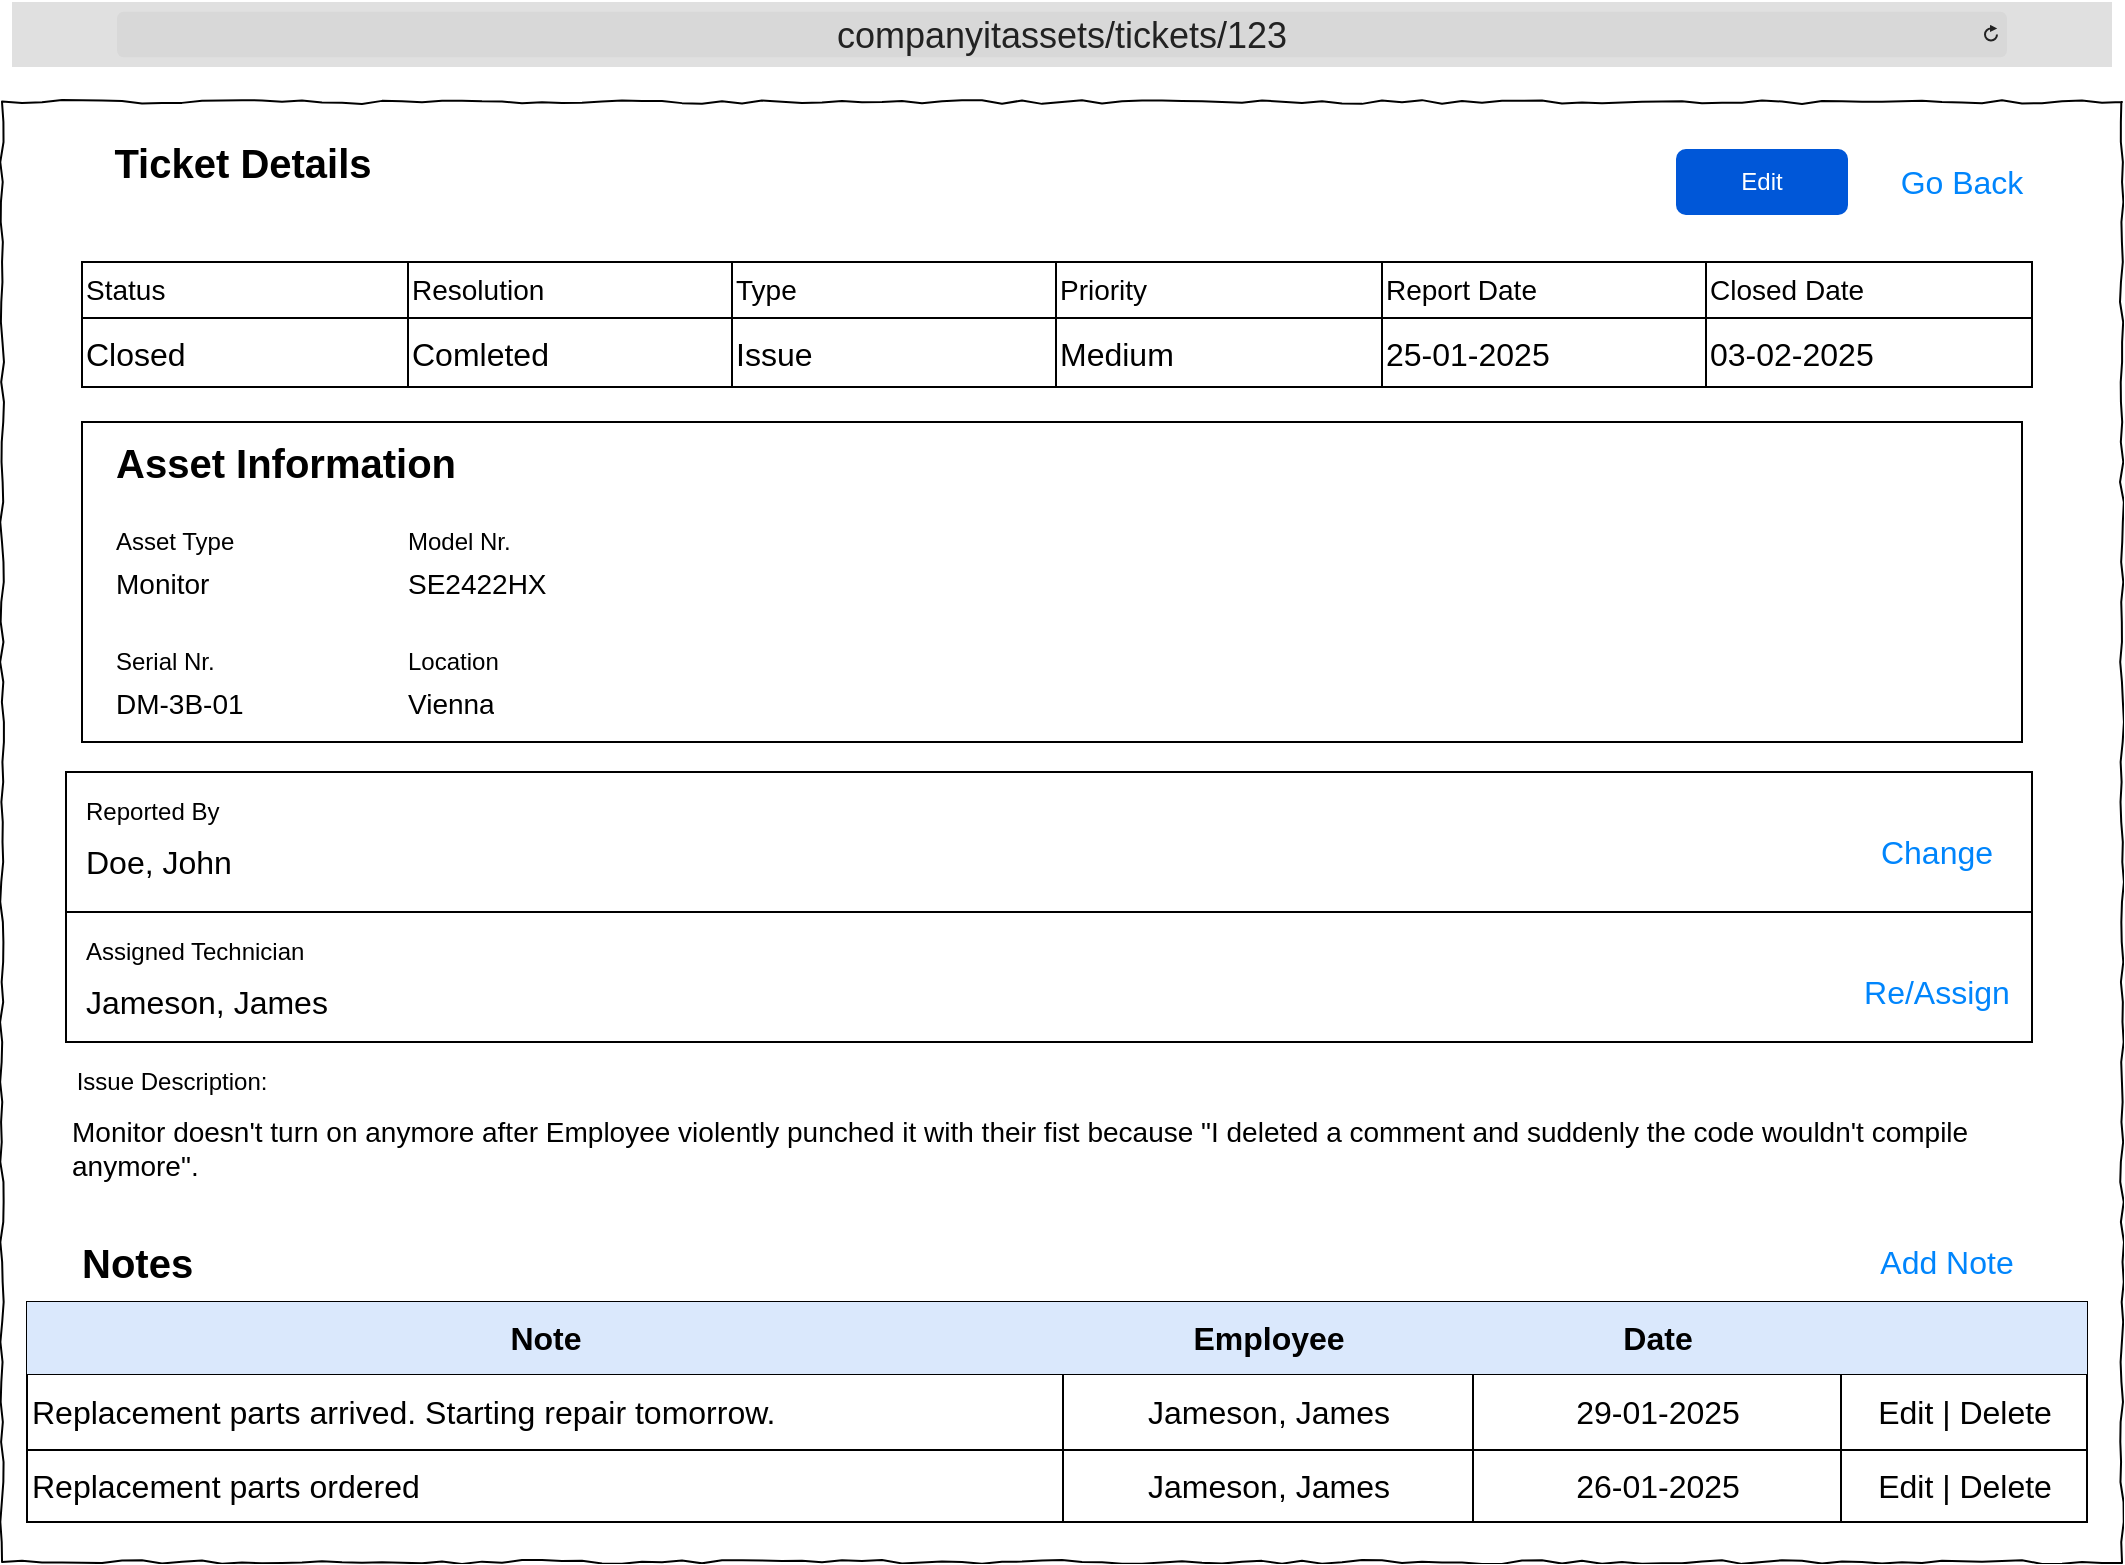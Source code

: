 <mxfile version="26.0.10">
  <diagram name="Page-1" id="03018318-947c-dd8e-b7a3-06fadd420f32">
    <mxGraphModel dx="3354" dy="1258" grid="1" gridSize="10" guides="1" tooltips="1" connect="1" arrows="1" fold="1" page="1" pageScale="1" pageWidth="1100" pageHeight="850" background="none" math="0" shadow="0">
      <root>
        <mxCell id="0" />
        <mxCell id="1" parent="0" />
        <mxCell id="677b7b8949515195-1" value="" style="whiteSpace=wrap;html=1;rounded=0;shadow=0;labelBackgroundColor=none;strokeColor=#000000;strokeWidth=1;fillColor=none;fontFamily=Verdana;fontSize=12;fontColor=#000000;align=center;comic=1;" parent="1" vertex="1">
          <mxGeometry x="15" y="50" width="1060" height="730" as="geometry" />
        </mxCell>
        <mxCell id="OAiZcJJfhNWTlkDqbusg-6" value="" style="rounded=0;whiteSpace=wrap;html=1;fillColor=none;" vertex="1" parent="1">
          <mxGeometry x="47" y="385" width="983" height="70" as="geometry" />
        </mxCell>
        <mxCell id="OAiZcJJfhNWTlkDqbusg-5" value="" style="rounded=0;whiteSpace=wrap;html=1;fillColor=none;" vertex="1" parent="1">
          <mxGeometry x="47" y="455" width="983" height="65" as="geometry" />
        </mxCell>
        <mxCell id="ELZsl5hJJOaM7VQSEPj--4" value="" style="rounded=0;whiteSpace=wrap;html=1;fillColor=none;" parent="1" vertex="1">
          <mxGeometry x="55" y="210" width="970" height="160" as="geometry" />
        </mxCell>
        <mxCell id="q4BZEvWAXVgxHDnkbYNj-131" value="Edit" style="rounded=1;fillColor=#0057D8;strokeColor=none;html=1;whiteSpace=wrap;fontColor=#ffffff;align=center;verticalAlign=middle;fontStyle=0;fontSize=12;sketch=0;" parent="1" vertex="1">
          <mxGeometry x="852" y="73.5" width="86" height="33" as="geometry" />
        </mxCell>
        <mxCell id="zX-MKMj06BqSPDNbv460-1" value="&lt;font style=&quot;font-size: 18px;&quot;&gt;companyitassets/tickets/123&lt;/font&gt;" style="html=1;strokeWidth=1;shadow=0;dashed=0;shape=mxgraph.ios7ui.url;fillColor=#e0e0e0;strokeColor=#c0c0c0;buttonText=;strokeColor2=#222222;fontColor=#222222;fontSize=8;spacingTop=2;align=center;whiteSpace=wrap;" parent="1" vertex="1">
          <mxGeometry x="20" width="1050" height="32.5" as="geometry" />
        </mxCell>
        <mxCell id="qXXK7IakLX90gNUS_IdI-1" value="&lt;font style=&quot;font-size: 20px;&quot;&gt;Ticket Details&lt;/font&gt;" style="text;strokeColor=none;fillColor=none;html=1;fontSize=24;fontStyle=1;verticalAlign=middle;align=center;" parent="1" vertex="1">
          <mxGeometry x="50" y="60" width="170" height="40" as="geometry" />
        </mxCell>
        <UserObject label="Asset Type" placeholders="1" name="Variable" id="qXXK7IakLX90gNUS_IdI-4">
          <mxCell style="text;html=1;strokeColor=none;fillColor=none;align=left;verticalAlign=middle;whiteSpace=wrap;overflow=hidden;" parent="1" vertex="1">
            <mxGeometry x="70" y="260" width="70" height="20" as="geometry" />
          </mxCell>
        </UserObject>
        <UserObject label="&lt;font style=&quot;font-size: 14px;&quot;&gt;Monitor&lt;/font&gt;" placeholders="1" name="Variable" id="qXXK7IakLX90gNUS_IdI-5">
          <mxCell style="text;html=1;strokeColor=none;fillColor=none;align=left;verticalAlign=middle;whiteSpace=wrap;overflow=hidden;" parent="1" vertex="1">
            <mxGeometry x="70" y="280" width="110" height="20" as="geometry" />
          </mxCell>
        </UserObject>
        <UserObject label="&lt;span style=&quot;text-align: center;&quot;&gt;&lt;font style=&quot;font-size: 14px;&quot;&gt;SE2422HX&lt;/font&gt;&lt;/span&gt;" placeholders="1" name="Variable" id="qXXK7IakLX90gNUS_IdI-8">
          <mxCell style="text;html=1;strokeColor=none;fillColor=none;align=left;verticalAlign=middle;whiteSpace=wrap;overflow=hidden;" parent="1" vertex="1">
            <mxGeometry x="216" y="280" width="110" height="20" as="geometry" />
          </mxCell>
        </UserObject>
        <UserObject label="Model Nr." placeholders="1" name="Variable" id="qXXK7IakLX90gNUS_IdI-9">
          <mxCell style="text;html=1;strokeColor=none;fillColor=none;align=left;verticalAlign=middle;whiteSpace=wrap;overflow=hidden;" parent="1" vertex="1">
            <mxGeometry x="216" y="260" width="90" height="20" as="geometry" />
          </mxCell>
        </UserObject>
        <UserObject label="&lt;font style=&quot;font-size: 14px;&quot;&gt;Vienna&lt;/font&gt;" placeholders="1" name="Variable" id="qXXK7IakLX90gNUS_IdI-12">
          <mxCell style="text;html=1;strokeColor=none;fillColor=none;align=left;verticalAlign=middle;whiteSpace=wrap;overflow=hidden;" parent="1" vertex="1">
            <mxGeometry x="216" y="340" width="110" height="20" as="geometry" />
          </mxCell>
        </UserObject>
        <UserObject label="Location" placeholders="1" name="Variable" id="qXXK7IakLX90gNUS_IdI-13">
          <mxCell style="text;html=1;strokeColor=none;fillColor=none;align=left;verticalAlign=middle;whiteSpace=wrap;overflow=hidden;" parent="1" vertex="1">
            <mxGeometry x="216" y="320" width="90" height="20" as="geometry" />
          </mxCell>
        </UserObject>
        <mxCell id="qXXK7IakLX90gNUS_IdI-18" value="Go Back" style="html=1;shadow=0;dashed=0;shape=mxgraph.bootstrap.rrect;rSize=5;strokeColor=none;strokeWidth=1;fillColor=none;fontColor=#0085FC;whiteSpace=wrap;align=center;verticalAlign=middle;spacingLeft=0;fontStyle=0;fontSize=16;spacing=5;" parent="1" vertex="1">
          <mxGeometry x="960" y="70" width="70" height="40" as="geometry" />
        </mxCell>
        <UserObject label="Serial Nr." placeholders="1" name="Variable" id="10XDzdRVasA_GGK3fKtw-1">
          <mxCell style="text;html=1;strokeColor=none;fillColor=none;align=left;verticalAlign=middle;whiteSpace=wrap;overflow=hidden;" parent="1" vertex="1">
            <mxGeometry x="70" y="320" width="90" height="20" as="geometry" />
          </mxCell>
        </UserObject>
        <UserObject label="&lt;span style=&quot;font-size: 14px;&quot;&gt;DM-3B-01&lt;/span&gt;" placeholders="1" name="Variable" id="10XDzdRVasA_GGK3fKtw-2">
          <mxCell style="text;html=1;strokeColor=none;fillColor=none;align=left;verticalAlign=middle;whiteSpace=wrap;overflow=hidden;" parent="1" vertex="1">
            <mxGeometry x="70" y="340" width="160" height="20" as="geometry" />
          </mxCell>
        </UserObject>
        <mxCell id="ELZsl5hJJOaM7VQSEPj--1" value="Asset Information" style="text;strokeColor=none;fillColor=none;html=1;fontSize=20;fontStyle=1;verticalAlign=middle;align=left;" parent="1" vertex="1">
          <mxGeometry x="70" y="210" width="100" height="40" as="geometry" />
        </mxCell>
        <mxCell id="ELZsl5hJJOaM7VQSEPj--19" value="" style="shape=table;startSize=0;container=1;collapsible=0;childLayout=tableLayout;fontSize=16;fillColor=none;" parent="1" vertex="1">
          <mxGeometry x="55" y="130" width="975" height="62.5" as="geometry" />
        </mxCell>
        <mxCell id="ELZsl5hJJOaM7VQSEPj--20" value="" style="shape=tableRow;horizontal=0;startSize=0;swimlaneHead=0;swimlaneBody=0;strokeColor=inherit;top=0;left=0;bottom=0;right=0;collapsible=0;dropTarget=0;fillColor=none;points=[[0,0.5],[1,0.5]];portConstraint=eastwest;fontSize=16;" parent="ELZsl5hJJOaM7VQSEPj--19" vertex="1">
          <mxGeometry width="975" height="28" as="geometry" />
        </mxCell>
        <mxCell id="ELZsl5hJJOaM7VQSEPj--21" value="Status" style="shape=partialRectangle;html=1;whiteSpace=wrap;connectable=0;strokeColor=inherit;overflow=hidden;fillColor=none;top=0;left=0;bottom=0;right=0;pointerEvents=1;fontSize=14;align=left;" parent="ELZsl5hJJOaM7VQSEPj--20" vertex="1">
          <mxGeometry width="163" height="28" as="geometry">
            <mxRectangle width="163" height="28" as="alternateBounds" />
          </mxGeometry>
        </mxCell>
        <mxCell id="ELZsl5hJJOaM7VQSEPj--22" value="Resolution" style="shape=partialRectangle;html=1;whiteSpace=wrap;connectable=0;strokeColor=inherit;overflow=hidden;fillColor=none;top=0;left=0;bottom=0;right=0;pointerEvents=1;fontSize=14;align=left;" parent="ELZsl5hJJOaM7VQSEPj--20" vertex="1">
          <mxGeometry x="163" width="162" height="28" as="geometry">
            <mxRectangle width="162" height="28" as="alternateBounds" />
          </mxGeometry>
        </mxCell>
        <mxCell id="ELZsl5hJJOaM7VQSEPj--23" value="Type" style="shape=partialRectangle;html=1;whiteSpace=wrap;connectable=0;strokeColor=inherit;overflow=hidden;fillColor=none;top=0;left=0;bottom=0;right=0;pointerEvents=1;fontSize=14;align=left;" parent="ELZsl5hJJOaM7VQSEPj--20" vertex="1">
          <mxGeometry x="325" width="162" height="28" as="geometry">
            <mxRectangle width="162" height="28" as="alternateBounds" />
          </mxGeometry>
        </mxCell>
        <mxCell id="ELZsl5hJJOaM7VQSEPj--32" value="Priority" style="shape=partialRectangle;html=1;whiteSpace=wrap;connectable=0;strokeColor=inherit;overflow=hidden;fillColor=none;top=0;left=0;bottom=0;right=0;pointerEvents=1;fontSize=14;align=left;" parent="ELZsl5hJJOaM7VQSEPj--20" vertex="1">
          <mxGeometry x="487" width="163" height="28" as="geometry">
            <mxRectangle width="163" height="28" as="alternateBounds" />
          </mxGeometry>
        </mxCell>
        <mxCell id="ELZsl5hJJOaM7VQSEPj--34" value="Report Date" style="shape=partialRectangle;html=1;whiteSpace=wrap;connectable=0;strokeColor=inherit;overflow=hidden;fillColor=none;top=0;left=0;bottom=0;right=0;pointerEvents=1;fontSize=14;align=left;" parent="ELZsl5hJJOaM7VQSEPj--20" vertex="1">
          <mxGeometry x="650" width="162" height="28" as="geometry">
            <mxRectangle width="162" height="28" as="alternateBounds" />
          </mxGeometry>
        </mxCell>
        <mxCell id="ELZsl5hJJOaM7VQSEPj--36" value="Closed Date" style="shape=partialRectangle;html=1;whiteSpace=wrap;connectable=0;strokeColor=inherit;overflow=hidden;fillColor=none;top=0;left=0;bottom=0;right=0;pointerEvents=1;fontSize=14;align=left;" parent="ELZsl5hJJOaM7VQSEPj--20" vertex="1">
          <mxGeometry x="812" width="163" height="28" as="geometry">
            <mxRectangle width="163" height="28" as="alternateBounds" />
          </mxGeometry>
        </mxCell>
        <mxCell id="ELZsl5hJJOaM7VQSEPj--24" value="" style="shape=tableRow;horizontal=0;startSize=0;swimlaneHead=0;swimlaneBody=0;strokeColor=inherit;top=0;left=0;bottom=0;right=0;collapsible=0;dropTarget=0;fillColor=none;points=[[0,0.5],[1,0.5]];portConstraint=eastwest;fontSize=16;" parent="ELZsl5hJJOaM7VQSEPj--19" vertex="1">
          <mxGeometry y="28" width="975" height="35" as="geometry" />
        </mxCell>
        <mxCell id="ELZsl5hJJOaM7VQSEPj--25" value="Closed" style="shape=partialRectangle;html=1;whiteSpace=wrap;connectable=0;strokeColor=inherit;overflow=hidden;fillColor=none;top=0;left=0;bottom=0;right=0;pointerEvents=1;fontSize=16;align=left;" parent="ELZsl5hJJOaM7VQSEPj--24" vertex="1">
          <mxGeometry width="163" height="35" as="geometry">
            <mxRectangle width="163" height="35" as="alternateBounds" />
          </mxGeometry>
        </mxCell>
        <mxCell id="ELZsl5hJJOaM7VQSEPj--26" value="Comleted" style="shape=partialRectangle;html=1;whiteSpace=wrap;connectable=0;strokeColor=inherit;overflow=hidden;fillColor=none;top=0;left=0;bottom=0;right=0;pointerEvents=1;fontSize=16;align=left;" parent="ELZsl5hJJOaM7VQSEPj--24" vertex="1">
          <mxGeometry x="163" width="162" height="35" as="geometry">
            <mxRectangle width="162" height="35" as="alternateBounds" />
          </mxGeometry>
        </mxCell>
        <mxCell id="ELZsl5hJJOaM7VQSEPj--27" value="Issue" style="shape=partialRectangle;html=1;whiteSpace=wrap;connectable=0;strokeColor=inherit;overflow=hidden;fillColor=none;top=0;left=0;bottom=0;right=0;pointerEvents=1;fontSize=16;align=left;" parent="ELZsl5hJJOaM7VQSEPj--24" vertex="1">
          <mxGeometry x="325" width="162" height="35" as="geometry">
            <mxRectangle width="162" height="35" as="alternateBounds" />
          </mxGeometry>
        </mxCell>
        <mxCell id="ELZsl5hJJOaM7VQSEPj--33" value="Medium" style="shape=partialRectangle;html=1;whiteSpace=wrap;connectable=0;strokeColor=inherit;overflow=hidden;fillColor=none;top=0;left=0;bottom=0;right=0;pointerEvents=1;fontSize=16;align=left;" parent="ELZsl5hJJOaM7VQSEPj--24" vertex="1">
          <mxGeometry x="487" width="163" height="35" as="geometry">
            <mxRectangle width="163" height="35" as="alternateBounds" />
          </mxGeometry>
        </mxCell>
        <mxCell id="ELZsl5hJJOaM7VQSEPj--35" value="25-01-2025" style="shape=partialRectangle;html=1;whiteSpace=wrap;connectable=0;strokeColor=inherit;overflow=hidden;fillColor=none;top=0;left=0;bottom=0;right=0;pointerEvents=1;fontSize=16;align=left;" parent="ELZsl5hJJOaM7VQSEPj--24" vertex="1">
          <mxGeometry x="650" width="162" height="35" as="geometry">
            <mxRectangle width="162" height="35" as="alternateBounds" />
          </mxGeometry>
        </mxCell>
        <mxCell id="ELZsl5hJJOaM7VQSEPj--37" value="03-02-2025" style="shape=partialRectangle;html=1;whiteSpace=wrap;connectable=0;strokeColor=inherit;overflow=hidden;fillColor=none;top=0;left=0;bottom=0;right=0;pointerEvents=1;fontSize=16;align=left;" parent="ELZsl5hJJOaM7VQSEPj--24" vertex="1">
          <mxGeometry x="812" width="163" height="35" as="geometry">
            <mxRectangle width="163" height="35" as="alternateBounds" />
          </mxGeometry>
        </mxCell>
        <mxCell id="ELZsl5hJJOaM7VQSEPj--38" value="Assigned Technician" style="text;html=1;align=left;verticalAlign=middle;whiteSpace=wrap;rounded=0;" parent="1" vertex="1">
          <mxGeometry x="55" y="460" width="127.5" height="30" as="geometry" />
        </mxCell>
        <mxCell id="ELZsl5hJJOaM7VQSEPj--40" value="Jameson, James" style="text;html=1;align=left;verticalAlign=middle;whiteSpace=wrap;rounded=0;fontSize=16;" parent="1" vertex="1">
          <mxGeometry x="55" y="485" width="215" height="30" as="geometry" />
        </mxCell>
        <mxCell id="ELZsl5hJJOaM7VQSEPj--42" value="" style="shape=table;startSize=0;container=1;collapsible=0;childLayout=tableLayout;strokeColor=default;fontSize=16;align=center;" parent="1" vertex="1">
          <mxGeometry x="27.5" y="650" width="1030" height="110" as="geometry" />
        </mxCell>
        <mxCell id="ELZsl5hJJOaM7VQSEPj--43" value="" style="shape=tableRow;horizontal=0;startSize=0;swimlaneHead=0;swimlaneBody=0;strokeColor=inherit;top=0;left=0;bottom=0;right=0;collapsible=0;dropTarget=0;fillColor=none;points=[[0,0.5],[1,0.5]];portConstraint=eastwest;fontSize=16;" parent="ELZsl5hJJOaM7VQSEPj--42" vertex="1">
          <mxGeometry width="1030" height="36" as="geometry" />
        </mxCell>
        <mxCell id="ELZsl5hJJOaM7VQSEPj--44" value="&lt;b&gt;Note&lt;/b&gt;" style="shape=partialRectangle;html=1;whiteSpace=wrap;connectable=0;strokeColor=#6c8ebf;overflow=hidden;fillColor=#dae8fc;top=0;left=0;bottom=0;right=0;pointerEvents=1;fontSize=16;" parent="ELZsl5hJJOaM7VQSEPj--43" vertex="1">
          <mxGeometry width="518" height="36" as="geometry">
            <mxRectangle width="518" height="36" as="alternateBounds" />
          </mxGeometry>
        </mxCell>
        <mxCell id="ELZsl5hJJOaM7VQSEPj--45" value="&lt;b&gt;Employee&lt;/b&gt;" style="shape=partialRectangle;html=1;whiteSpace=wrap;connectable=0;strokeColor=#6c8ebf;overflow=hidden;fillColor=#dae8fc;top=0;left=0;bottom=0;right=0;pointerEvents=1;fontSize=16;" parent="ELZsl5hJJOaM7VQSEPj--43" vertex="1">
          <mxGeometry x="518" width="205" height="36" as="geometry">
            <mxRectangle width="205" height="36" as="alternateBounds" />
          </mxGeometry>
        </mxCell>
        <mxCell id="ELZsl5hJJOaM7VQSEPj--46" value="&lt;b&gt;Date&lt;/b&gt;" style="shape=partialRectangle;html=1;whiteSpace=wrap;connectable=0;strokeColor=#6c8ebf;overflow=hidden;fillColor=#dae8fc;top=0;left=0;bottom=0;right=0;pointerEvents=1;fontSize=16;" parent="ELZsl5hJJOaM7VQSEPj--43" vertex="1">
          <mxGeometry x="723" width="184" height="36" as="geometry">
            <mxRectangle width="184" height="36" as="alternateBounds" />
          </mxGeometry>
        </mxCell>
        <mxCell id="ELZsl5hJJOaM7VQSEPj--57" style="shape=partialRectangle;html=1;whiteSpace=wrap;connectable=0;strokeColor=#6c8ebf;overflow=hidden;fillColor=#dae8fc;top=0;left=0;bottom=0;right=0;pointerEvents=1;fontSize=16;" parent="ELZsl5hJJOaM7VQSEPj--43" vertex="1">
          <mxGeometry x="907" width="123" height="36" as="geometry">
            <mxRectangle width="123" height="36" as="alternateBounds" />
          </mxGeometry>
        </mxCell>
        <mxCell id="ELZsl5hJJOaM7VQSEPj--47" value="" style="shape=tableRow;horizontal=0;startSize=0;swimlaneHead=0;swimlaneBody=0;strokeColor=inherit;top=0;left=0;bottom=0;right=0;collapsible=0;dropTarget=0;fillColor=none;points=[[0,0.5],[1,0.5]];portConstraint=eastwest;fontSize=16;" parent="ELZsl5hJJOaM7VQSEPj--42" vertex="1">
          <mxGeometry y="36" width="1030" height="38" as="geometry" />
        </mxCell>
        <mxCell id="ELZsl5hJJOaM7VQSEPj--48" value="Replacement parts arrived. Starting repair tomorrow." style="shape=partialRectangle;html=1;whiteSpace=wrap;connectable=0;strokeColor=inherit;overflow=hidden;fillColor=none;top=0;left=0;bottom=0;right=0;pointerEvents=1;fontSize=16;align=left;" parent="ELZsl5hJJOaM7VQSEPj--47" vertex="1">
          <mxGeometry width="518" height="38" as="geometry">
            <mxRectangle width="518" height="38" as="alternateBounds" />
          </mxGeometry>
        </mxCell>
        <mxCell id="ELZsl5hJJOaM7VQSEPj--49" value="Jameson, James" style="shape=partialRectangle;html=1;whiteSpace=wrap;connectable=0;strokeColor=inherit;overflow=hidden;fillColor=none;top=0;left=0;bottom=0;right=0;pointerEvents=1;fontSize=16;" parent="ELZsl5hJJOaM7VQSEPj--47" vertex="1">
          <mxGeometry x="518" width="205" height="38" as="geometry">
            <mxRectangle width="205" height="38" as="alternateBounds" />
          </mxGeometry>
        </mxCell>
        <mxCell id="ELZsl5hJJOaM7VQSEPj--50" value="29-01-2025" style="shape=partialRectangle;html=1;whiteSpace=wrap;connectable=0;strokeColor=inherit;overflow=hidden;fillColor=none;top=0;left=0;bottom=0;right=0;pointerEvents=1;fontSize=16;" parent="ELZsl5hJJOaM7VQSEPj--47" vertex="1">
          <mxGeometry x="723" width="184" height="38" as="geometry">
            <mxRectangle width="184" height="38" as="alternateBounds" />
          </mxGeometry>
        </mxCell>
        <mxCell id="ELZsl5hJJOaM7VQSEPj--58" value="&lt;font style=&quot;color: light-dark(rgb(0, 0, 0), rgb(126, 166, 224));&quot;&gt;Edit &lt;/font&gt;&lt;font style=&quot;color: light-dark(rgb(0, 0, 0), rgb(255, 255, 255));&quot;&gt;|&lt;/font&gt;&lt;font style=&quot;color: light-dark(rgb(0, 0, 0), rgb(126, 166, 224));&quot;&gt; &lt;/font&gt;&lt;font style=&quot;color: light-dark(rgb(0, 0, 0), rgb(255, 102, 102));&quot;&gt;Delete&lt;/font&gt;" style="shape=partialRectangle;html=1;whiteSpace=wrap;connectable=0;strokeColor=inherit;overflow=hidden;fillColor=none;top=0;left=0;bottom=0;right=0;pointerEvents=1;fontSize=16;" parent="ELZsl5hJJOaM7VQSEPj--47" vertex="1">
          <mxGeometry x="907" width="123" height="38" as="geometry">
            <mxRectangle width="123" height="38" as="alternateBounds" />
          </mxGeometry>
        </mxCell>
        <mxCell id="ELZsl5hJJOaM7VQSEPj--51" value="" style="shape=tableRow;horizontal=0;startSize=0;swimlaneHead=0;swimlaneBody=0;strokeColor=inherit;top=0;left=0;bottom=0;right=0;collapsible=0;dropTarget=0;fillColor=none;points=[[0,0.5],[1,0.5]];portConstraint=eastwest;fontSize=16;" parent="ELZsl5hJJOaM7VQSEPj--42" vertex="1">
          <mxGeometry y="74" width="1030" height="36" as="geometry" />
        </mxCell>
        <mxCell id="ELZsl5hJJOaM7VQSEPj--52" value="&lt;span style=&quot;&quot;&gt;Replacement parts ordered&lt;/span&gt;" style="shape=partialRectangle;html=1;whiteSpace=wrap;connectable=0;strokeColor=inherit;overflow=hidden;fillColor=none;top=0;left=0;bottom=0;right=0;pointerEvents=1;fontSize=16;align=left;" parent="ELZsl5hJJOaM7VQSEPj--51" vertex="1">
          <mxGeometry width="518" height="36" as="geometry">
            <mxRectangle width="518" height="36" as="alternateBounds" />
          </mxGeometry>
        </mxCell>
        <mxCell id="ELZsl5hJJOaM7VQSEPj--53" value="Jameson, James" style="shape=partialRectangle;html=1;whiteSpace=wrap;connectable=0;strokeColor=inherit;overflow=hidden;fillColor=none;top=0;left=0;bottom=0;right=0;pointerEvents=1;fontSize=16;" parent="ELZsl5hJJOaM7VQSEPj--51" vertex="1">
          <mxGeometry x="518" width="205" height="36" as="geometry">
            <mxRectangle width="205" height="36" as="alternateBounds" />
          </mxGeometry>
        </mxCell>
        <mxCell id="ELZsl5hJJOaM7VQSEPj--54" value="26-01-2025" style="shape=partialRectangle;html=1;whiteSpace=wrap;connectable=0;strokeColor=inherit;overflow=hidden;fillColor=none;top=0;left=0;bottom=0;right=0;pointerEvents=1;fontSize=16;" parent="ELZsl5hJJOaM7VQSEPj--51" vertex="1">
          <mxGeometry x="723" width="184" height="36" as="geometry">
            <mxRectangle width="184" height="36" as="alternateBounds" />
          </mxGeometry>
        </mxCell>
        <mxCell id="ELZsl5hJJOaM7VQSEPj--59" value="&lt;font style=&quot;color: light-dark(rgb(0, 0, 0), rgb(126, 166, 224));&quot;&gt;Edit&amp;nbsp;&lt;/font&gt;&lt;font style=&quot;color: light-dark(rgb(0, 0, 0), rgb(255, 255, 255));&quot;&gt;|&lt;/font&gt;&lt;font style=&quot;color: light-dark(rgb(0, 0, 0), rgb(126, 166, 224));&quot;&gt;&amp;nbsp;&lt;/font&gt;&lt;font style=&quot;color: light-dark(rgb(0, 0, 0), rgb(255, 102, 102));&quot;&gt;Delete&lt;/font&gt;" style="shape=partialRectangle;html=1;whiteSpace=wrap;connectable=0;strokeColor=inherit;overflow=hidden;fillColor=none;top=0;left=0;bottom=0;right=0;pointerEvents=1;fontSize=16;" parent="ELZsl5hJJOaM7VQSEPj--51" vertex="1">
          <mxGeometry x="907" width="123" height="36" as="geometry">
            <mxRectangle width="123" height="36" as="alternateBounds" />
          </mxGeometry>
        </mxCell>
        <mxCell id="ELZsl5hJJOaM7VQSEPj--55" value="Notes" style="text;strokeColor=none;fillColor=none;html=1;fontSize=20;fontStyle=1;verticalAlign=middle;align=left;" parent="1" vertex="1">
          <mxGeometry x="52.5" y="610" width="100" height="40" as="geometry" />
        </mxCell>
        <mxCell id="ELZsl5hJJOaM7VQSEPj--56" value="Add Note" style="html=1;shadow=0;dashed=0;shape=mxgraph.bootstrap.rrect;rSize=5;strokeColor=none;strokeWidth=1;fillColor=none;fontColor=#0085FC;whiteSpace=wrap;align=center;verticalAlign=middle;spacingLeft=0;fontStyle=0;fontSize=16;spacing=5;" parent="1" vertex="1">
          <mxGeometry x="945" y="610" width="85" height="40" as="geometry" />
        </mxCell>
        <UserObject label="&amp;nbsp;Issue Description:" placeholders="1" name="Variable" id="ELZsl5hJJOaM7VQSEPj--60">
          <mxCell style="text;html=1;strokeColor=none;fillColor=none;align=left;verticalAlign=middle;whiteSpace=wrap;overflow=hidden;" parent="1" vertex="1">
            <mxGeometry x="47" y="530" width="114" height="20" as="geometry" />
          </mxCell>
        </UserObject>
        <UserObject label="&lt;span style=&quot;font-size: 14px;&quot;&gt;Monitor doesn&#39;t turn on anymore after Employee violently punched it with their fist because &quot;I deleted a comment and suddenly the code wouldn&#39;t compile anymore&quot;.&lt;/span&gt;" placeholders="1" name="Variable" id="ELZsl5hJJOaM7VQSEPj--61">
          <mxCell style="text;html=1;strokeColor=none;fillColor=none;align=left;verticalAlign=top;whiteSpace=wrap;overflow=hidden;" parent="1" vertex="1">
            <mxGeometry x="48" y="550" width="974" height="65" as="geometry" />
          </mxCell>
        </UserObject>
        <mxCell id="OAiZcJJfhNWTlkDqbusg-1" value="Re/Assign" style="html=1;shadow=0;dashed=0;shape=mxgraph.bootstrap.rrect;rSize=5;strokeColor=none;strokeWidth=1;fillColor=none;fontColor=#0085FC;whiteSpace=wrap;align=center;verticalAlign=middle;spacingLeft=0;fontStyle=0;fontSize=16;spacing=5;" vertex="1" parent="1">
          <mxGeometry x="940" y="475" width="85" height="40" as="geometry" />
        </mxCell>
        <mxCell id="OAiZcJJfhNWTlkDqbusg-2" value="Reported By" style="text;html=1;align=left;verticalAlign=middle;whiteSpace=wrap;rounded=0;" vertex="1" parent="1">
          <mxGeometry x="55" y="390" width="127.5" height="30" as="geometry" />
        </mxCell>
        <mxCell id="OAiZcJJfhNWTlkDqbusg-3" value="Doe, John" style="text;html=1;align=left;verticalAlign=middle;whiteSpace=wrap;rounded=0;fontSize=16;" vertex="1" parent="1">
          <mxGeometry x="55" y="415" width="215" height="30" as="geometry" />
        </mxCell>
        <mxCell id="OAiZcJJfhNWTlkDqbusg-4" value="Change" style="html=1;shadow=0;dashed=0;shape=mxgraph.bootstrap.rrect;rSize=5;strokeColor=none;strokeWidth=1;fillColor=none;fontColor=#0085FC;whiteSpace=wrap;align=center;verticalAlign=middle;spacingLeft=0;fontStyle=0;fontSize=16;spacing=5;" vertex="1" parent="1">
          <mxGeometry x="940" y="405" width="85" height="40" as="geometry" />
        </mxCell>
      </root>
    </mxGraphModel>
  </diagram>
</mxfile>
